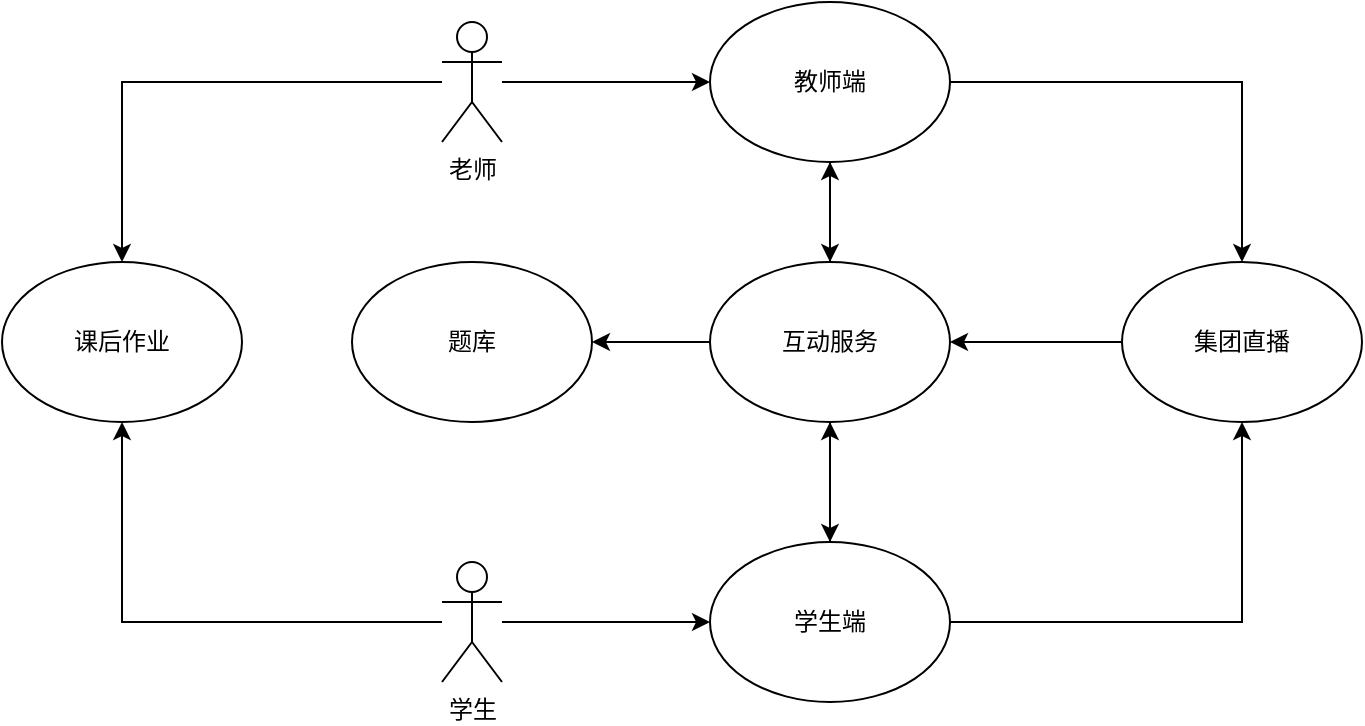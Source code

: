 <mxfile version="13.7.5" type="github">
  <diagram id="NDPbMqgg9MDp4moAePaq" name="Page-1">
    <mxGraphModel dx="896" dy="549" grid="1" gridSize="10" guides="1" tooltips="1" connect="1" arrows="1" fold="1" page="1" pageScale="1" pageWidth="827" pageHeight="1169" math="0" shadow="0">
      <root>
        <mxCell id="0" />
        <mxCell id="1" parent="0" />
        <mxCell id="SS5QTmyhc0jkKjKXeLdW-1" style="edgeStyle=orthogonalEdgeStyle;rounded=0;orthogonalLoop=1;jettySize=auto;html=1;entryX=0.5;entryY=0;entryDx=0;entryDy=0;" parent="1" source="SS5QTmyhc0jkKjKXeLdW-3" target="SS5QTmyhc0jkKjKXeLdW-16" edge="1">
          <mxGeometry relative="1" as="geometry" />
        </mxCell>
        <mxCell id="SS5QTmyhc0jkKjKXeLdW-2" style="edgeStyle=orthogonalEdgeStyle;rounded=0;orthogonalLoop=1;jettySize=auto;html=1;entryX=0.5;entryY=0;entryDx=0;entryDy=0;" parent="1" source="SS5QTmyhc0jkKjKXeLdW-3" target="SS5QTmyhc0jkKjKXeLdW-18" edge="1">
          <mxGeometry relative="1" as="geometry" />
        </mxCell>
        <mxCell id="SS5QTmyhc0jkKjKXeLdW-3" value="教师端" style="ellipse;whiteSpace=wrap;html=1;" parent="1" vertex="1">
          <mxGeometry x="404" y="70" width="120" height="80" as="geometry" />
        </mxCell>
        <mxCell id="SS5QTmyhc0jkKjKXeLdW-4" style="edgeStyle=orthogonalEdgeStyle;rounded=0;orthogonalLoop=1;jettySize=auto;html=1;entryX=0;entryY=0.5;entryDx=0;entryDy=0;" parent="1" source="SS5QTmyhc0jkKjKXeLdW-6" target="SS5QTmyhc0jkKjKXeLdW-3" edge="1">
          <mxGeometry relative="1" as="geometry" />
        </mxCell>
        <mxCell id="SS5QTmyhc0jkKjKXeLdW-5" style="edgeStyle=orthogonalEdgeStyle;rounded=0;orthogonalLoop=1;jettySize=auto;html=1;entryX=0.5;entryY=0;entryDx=0;entryDy=0;" parent="1" source="SS5QTmyhc0jkKjKXeLdW-6" target="SS5QTmyhc0jkKjKXeLdW-19" edge="1">
          <mxGeometry relative="1" as="geometry" />
        </mxCell>
        <mxCell id="SS5QTmyhc0jkKjKXeLdW-6" value="老师" style="shape=umlActor;verticalLabelPosition=bottom;verticalAlign=top;html=1;outlineConnect=0;" parent="1" vertex="1">
          <mxGeometry x="270" y="80" width="30" height="60" as="geometry" />
        </mxCell>
        <mxCell id="SS5QTmyhc0jkKjKXeLdW-7" style="edgeStyle=orthogonalEdgeStyle;rounded=0;orthogonalLoop=1;jettySize=auto;html=1;" parent="1" source="SS5QTmyhc0jkKjKXeLdW-9" target="SS5QTmyhc0jkKjKXeLdW-12" edge="1">
          <mxGeometry relative="1" as="geometry" />
        </mxCell>
        <mxCell id="SS5QTmyhc0jkKjKXeLdW-8" style="edgeStyle=orthogonalEdgeStyle;rounded=0;orthogonalLoop=1;jettySize=auto;html=1;entryX=0.5;entryY=1;entryDx=0;entryDy=0;" parent="1" source="SS5QTmyhc0jkKjKXeLdW-9" target="SS5QTmyhc0jkKjKXeLdW-19" edge="1">
          <mxGeometry relative="1" as="geometry" />
        </mxCell>
        <mxCell id="SS5QTmyhc0jkKjKXeLdW-9" value="学生" style="shape=umlActor;verticalLabelPosition=bottom;verticalAlign=top;html=1;outlineConnect=0;" parent="1" vertex="1">
          <mxGeometry x="270" y="350" width="30" height="60" as="geometry" />
        </mxCell>
        <mxCell id="SS5QTmyhc0jkKjKXeLdW-10" style="edgeStyle=orthogonalEdgeStyle;rounded=0;orthogonalLoop=1;jettySize=auto;html=1;entryX=0.5;entryY=1;entryDx=0;entryDy=0;" parent="1" source="SS5QTmyhc0jkKjKXeLdW-12" target="SS5QTmyhc0jkKjKXeLdW-16" edge="1">
          <mxGeometry relative="1" as="geometry" />
        </mxCell>
        <mxCell id="SS5QTmyhc0jkKjKXeLdW-11" style="edgeStyle=orthogonalEdgeStyle;rounded=0;orthogonalLoop=1;jettySize=auto;html=1;entryX=0.5;entryY=1;entryDx=0;entryDy=0;" parent="1" source="SS5QTmyhc0jkKjKXeLdW-12" target="SS5QTmyhc0jkKjKXeLdW-18" edge="1">
          <mxGeometry relative="1" as="geometry" />
        </mxCell>
        <mxCell id="SS5QTmyhc0jkKjKXeLdW-12" value="学生端" style="ellipse;whiteSpace=wrap;html=1;" parent="1" vertex="1">
          <mxGeometry x="404" y="340" width="120" height="80" as="geometry" />
        </mxCell>
        <mxCell id="SS5QTmyhc0jkKjKXeLdW-13" style="edgeStyle=orthogonalEdgeStyle;rounded=0;orthogonalLoop=1;jettySize=auto;html=1;entryX=0.5;entryY=0;entryDx=0;entryDy=0;" parent="1" source="SS5QTmyhc0jkKjKXeLdW-16" target="SS5QTmyhc0jkKjKXeLdW-12" edge="1">
          <mxGeometry relative="1" as="geometry" />
        </mxCell>
        <mxCell id="SS5QTmyhc0jkKjKXeLdW-14" style="edgeStyle=orthogonalEdgeStyle;rounded=0;orthogonalLoop=1;jettySize=auto;html=1;entryX=0.5;entryY=1;entryDx=0;entryDy=0;" parent="1" source="SS5QTmyhc0jkKjKXeLdW-16" target="SS5QTmyhc0jkKjKXeLdW-3" edge="1">
          <mxGeometry relative="1" as="geometry" />
        </mxCell>
        <mxCell id="SS5QTmyhc0jkKjKXeLdW-15" style="edgeStyle=orthogonalEdgeStyle;rounded=0;orthogonalLoop=1;jettySize=auto;html=1;entryX=1;entryY=0.5;entryDx=0;entryDy=0;" parent="1" source="SS5QTmyhc0jkKjKXeLdW-16" target="SS5QTmyhc0jkKjKXeLdW-20" edge="1">
          <mxGeometry relative="1" as="geometry" />
        </mxCell>
        <mxCell id="SS5QTmyhc0jkKjKXeLdW-16" value="互动服务" style="ellipse;whiteSpace=wrap;html=1;" parent="1" vertex="1">
          <mxGeometry x="404" y="200" width="120" height="80" as="geometry" />
        </mxCell>
        <mxCell id="SS5QTmyhc0jkKjKXeLdW-17" style="edgeStyle=orthogonalEdgeStyle;rounded=0;orthogonalLoop=1;jettySize=auto;html=1;entryX=1;entryY=0.5;entryDx=0;entryDy=0;" parent="1" source="SS5QTmyhc0jkKjKXeLdW-18" target="SS5QTmyhc0jkKjKXeLdW-16" edge="1">
          <mxGeometry relative="1" as="geometry" />
        </mxCell>
        <mxCell id="SS5QTmyhc0jkKjKXeLdW-18" value="集团直播" style="ellipse;whiteSpace=wrap;html=1;" parent="1" vertex="1">
          <mxGeometry x="610" y="200" width="120" height="80" as="geometry" />
        </mxCell>
        <mxCell id="SS5QTmyhc0jkKjKXeLdW-19" value="课后作业" style="ellipse;whiteSpace=wrap;html=1;" parent="1" vertex="1">
          <mxGeometry x="50" y="200" width="120" height="80" as="geometry" />
        </mxCell>
        <mxCell id="SS5QTmyhc0jkKjKXeLdW-20" value="题库" style="ellipse;whiteSpace=wrap;html=1;" parent="1" vertex="1">
          <mxGeometry x="225" y="200" width="120" height="80" as="geometry" />
        </mxCell>
      </root>
    </mxGraphModel>
  </diagram>
</mxfile>

